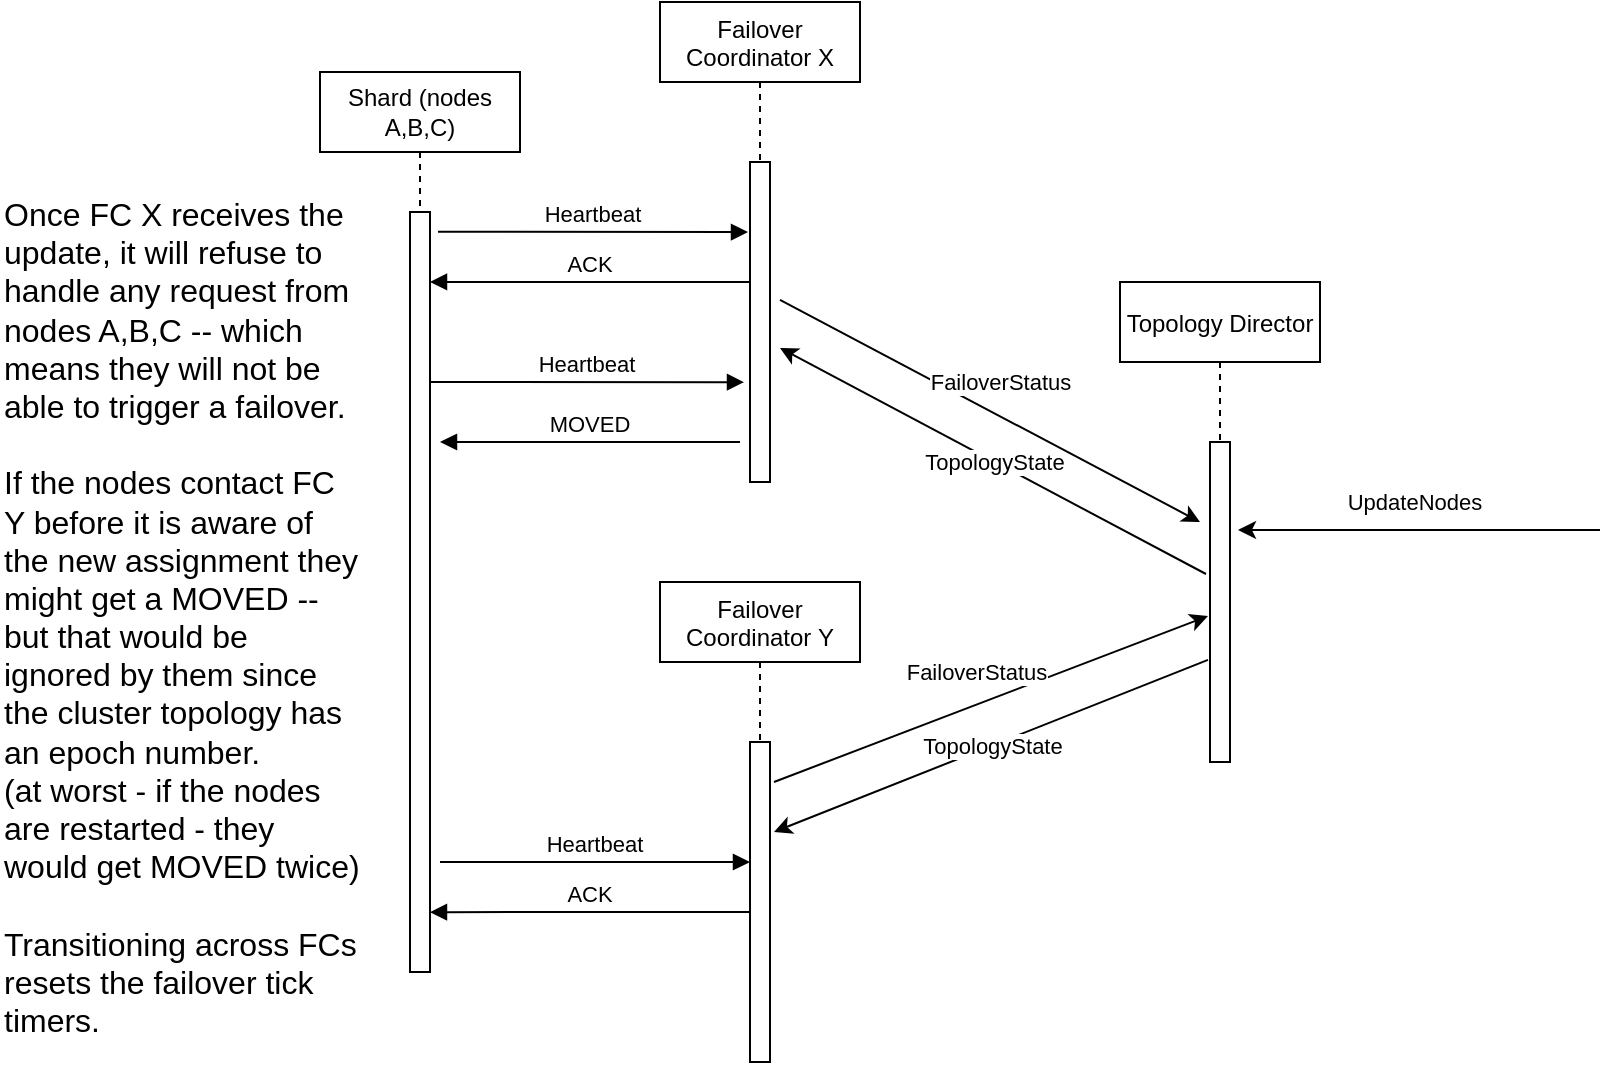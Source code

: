 <mxfile version="14.7.4" type="embed"><diagram id="kgpKYQtTHZ0yAKxKKP6v" name="Page-1"><mxGraphModel dx="1118" dy="725" grid="1" gridSize="10" guides="1" tooltips="1" connect="1" arrows="1" fold="1" page="1" pageScale="1" pageWidth="850" pageHeight="1100" math="0" shadow="0"><root><mxCell id="0"/><mxCell id="1" parent="0"/><mxCell id="3nuBFxr9cyL0pnOWT2aG-1" value="Shard (nodes A,B,C)" style="shape=umlLifeline;perimeter=lifelinePerimeter;container=1;collapsible=0;recursiveResize=0;rounded=0;shadow=0;strokeWidth=1;whiteSpace=wrap;" parent="1" vertex="1"><mxGeometry x="170" y="115" width="100" height="450" as="geometry"/></mxCell><mxCell id="3nuBFxr9cyL0pnOWT2aG-2" value="" style="points=[];perimeter=orthogonalPerimeter;rounded=0;shadow=0;strokeWidth=1;" parent="3nuBFxr9cyL0pnOWT2aG-1" vertex="1"><mxGeometry x="45" y="70" width="10" height="380" as="geometry"/></mxCell><mxCell id="EhbencE6YgEs9aWXQ3aB-10" value="ACK" style="verticalAlign=bottom;endArrow=block;shadow=0;strokeWidth=1;entryX=1;entryY=0.092;entryDx=0;entryDy=0;entryPerimeter=0;exitX=0;exitY=0.531;exitDx=0;exitDy=0;exitPerimeter=0;" parent="3nuBFxr9cyL0pnOWT2aG-1" source="EhbencE6YgEs9aWXQ3aB-7" edge="1"><mxGeometry relative="1" as="geometry"><mxPoint x="235" y="420.08" as="sourcePoint"/><mxPoint x="55" y="420.08" as="targetPoint"/></mxGeometry></mxCell><mxCell id="3nuBFxr9cyL0pnOWT2aG-5" value="Failover &#10;Coordinator X" style="shape=umlLifeline;perimeter=lifelinePerimeter;container=1;collapsible=0;recursiveResize=0;rounded=0;shadow=0;strokeWidth=1;" parent="1" vertex="1"><mxGeometry x="340" y="80" width="100" height="240" as="geometry"/></mxCell><mxCell id="3nuBFxr9cyL0pnOWT2aG-6" value="" style="points=[];perimeter=orthogonalPerimeter;rounded=0;shadow=0;strokeWidth=1;" parent="3nuBFxr9cyL0pnOWT2aG-5" vertex="1"><mxGeometry x="45" y="80" width="10" height="160" as="geometry"/></mxCell><mxCell id="3nuBFxr9cyL0pnOWT2aG-8" value="Heartbeat" style="verticalAlign=bottom;endArrow=block;shadow=0;strokeWidth=1;exitX=1.4;exitY=0.026;exitDx=0;exitDy=0;exitPerimeter=0;entryX=-0.1;entryY=0.219;entryDx=0;entryDy=0;entryPerimeter=0;" parent="1" source="3nuBFxr9cyL0pnOWT2aG-2" target="3nuBFxr9cyL0pnOWT2aG-6" edge="1"><mxGeometry relative="1" as="geometry"><mxPoint x="275" y="160" as="sourcePoint"/><mxPoint x="340" y="195" as="targetPoint"/></mxGeometry></mxCell><mxCell id="3nuBFxr9cyL0pnOWT2aG-9" value="ACK" style="verticalAlign=bottom;endArrow=block;shadow=0;strokeWidth=1;entryX=1;entryY=0.092;entryDx=0;entryDy=0;entryPerimeter=0;" parent="1" source="3nuBFxr9cyL0pnOWT2aG-6" target="3nuBFxr9cyL0pnOWT2aG-2" edge="1"><mxGeometry relative="1" as="geometry"><mxPoint x="240" y="200" as="sourcePoint"/><mxPoint x="180" y="220" as="targetPoint"/></mxGeometry></mxCell><mxCell id="EhbencE6YgEs9aWXQ3aB-2" value="Topology Director" style="shape=umlLifeline;perimeter=lifelinePerimeter;container=1;collapsible=0;recursiveResize=0;rounded=0;shadow=0;strokeWidth=1;" parent="1" vertex="1"><mxGeometry x="570" y="220" width="100" height="240" as="geometry"/></mxCell><mxCell id="EhbencE6YgEs9aWXQ3aB-3" value="" style="points=[];perimeter=orthogonalPerimeter;rounded=0;shadow=0;strokeWidth=1;" parent="EhbencE6YgEs9aWXQ3aB-2" vertex="1"><mxGeometry x="45" y="80" width="10" height="160" as="geometry"/></mxCell><mxCell id="EhbencE6YgEs9aWXQ3aB-4" value="Heartbeat" style="verticalAlign=bottom;endArrow=block;shadow=0;strokeWidth=1;entryX=-0.3;entryY=0.688;entryDx=0;entryDy=0;entryPerimeter=0;" parent="1" source="3nuBFxr9cyL0pnOWT2aG-2" target="3nuBFxr9cyL0pnOWT2aG-6" edge="1"><mxGeometry relative="1" as="geometry"><mxPoint x="170" y="260" as="sourcePoint"/><mxPoint x="340" y="270" as="targetPoint"/><Array as="points"><mxPoint x="230" y="270"/></Array></mxGeometry></mxCell><mxCell id="EhbencE6YgEs9aWXQ3aB-5" value="MOVED" style="verticalAlign=bottom;endArrow=block;shadow=0;strokeWidth=1;" parent="1" edge="1"><mxGeometry relative="1" as="geometry"><mxPoint x="380" y="300" as="sourcePoint"/><mxPoint x="230" y="300" as="targetPoint"/></mxGeometry></mxCell><mxCell id="EhbencE6YgEs9aWXQ3aB-6" value="Failover&#10;Coordinator Y" style="shape=umlLifeline;perimeter=lifelinePerimeter;container=1;collapsible=0;recursiveResize=0;rounded=0;shadow=0;strokeWidth=1;" parent="1" vertex="1"><mxGeometry x="340" y="370" width="100" height="240" as="geometry"/></mxCell><mxCell id="EhbencE6YgEs9aWXQ3aB-7" value="" style="points=[];perimeter=orthogonalPerimeter;rounded=0;shadow=0;strokeWidth=1;" parent="EhbencE6YgEs9aWXQ3aB-6" vertex="1"><mxGeometry x="45" y="80" width="10" height="160" as="geometry"/></mxCell><mxCell id="EhbencE6YgEs9aWXQ3aB-8" value="TopologyState" style="endArrow=classic;html=1;" parent="1" edge="1"><mxGeometry width="50" height="50" relative="1" as="geometry"><mxPoint x="613" y="366" as="sourcePoint"/><mxPoint x="400" y="253" as="targetPoint"/></mxGeometry></mxCell><mxCell id="EhbencE6YgEs9aWXQ3aB-11" value="TopologyState" style="endArrow=classic;html=1;entryX=1.2;entryY=0.281;entryDx=0;entryDy=0;entryPerimeter=0;exitX=-0.1;exitY=0.681;exitDx=0;exitDy=0;exitPerimeter=0;" parent="1" source="EhbencE6YgEs9aWXQ3aB-3" target="EhbencE6YgEs9aWXQ3aB-7" edge="1"><mxGeometry width="50" height="50" relative="1" as="geometry"><mxPoint x="624" y="346.96" as="sourcePoint"/><mxPoint x="408" y="249.04" as="targetPoint"/></mxGeometry></mxCell><mxCell id="EhbencE6YgEs9aWXQ3aB-9" value="Heartbeat" style="verticalAlign=bottom;endArrow=block;shadow=0;strokeWidth=1;entryX=0;entryY=0.375;entryDx=0;entryDy=0;entryPerimeter=0;" parent="1" target="EhbencE6YgEs9aWXQ3aB-7" edge="1"><mxGeometry relative="1" as="geometry"><mxPoint x="230" y="510" as="sourcePoint"/><mxPoint x="380" y="510.12" as="targetPoint"/></mxGeometry></mxCell><mxCell id="EhbencE6YgEs9aWXQ3aB-12" value="&lt;font style=&quot;font-size: 16px&quot;&gt;Once FC X receives the update, it will refuse to handle any request from nodes A,B,C -- which means they will not be able to trigger a failover.&lt;br&gt;&lt;br&gt;If the nodes contact FC Y before it is aware of the new assignment they might get a MOVED -- but that would be ignored by them since the cluster topology has an epoch number.&lt;br&gt;(at worst - if the nodes are restarted - they would get MOVED twice)&lt;br&gt;&lt;br&gt;Transitioning across FCs resets the failover tick timers.&lt;/font&gt;" style="text;html=1;strokeColor=none;fillColor=none;align=left;verticalAlign=top;whiteSpace=wrap;rounded=0;" parent="1" vertex="1"><mxGeometry x="10" y="170" width="180" height="410" as="geometry"/></mxCell><mxCell id="EhbencE6YgEs9aWXQ3aB-13" value="" style="endArrow=classic;html=1;entryX=1.4;entryY=0.275;entryDx=0;entryDy=0;entryPerimeter=0;" parent="1" target="EhbencE6YgEs9aWXQ3aB-3" edge="1"><mxGeometry width="50" height="50" relative="1" as="geometry"><mxPoint x="810" y="344" as="sourcePoint"/><mxPoint x="490" y="430" as="targetPoint"/></mxGeometry></mxCell><mxCell id="EhbencE6YgEs9aWXQ3aB-14" value="UpdateNodes" style="edgeLabel;html=1;align=center;verticalAlign=middle;resizable=0;points=[];" parent="EhbencE6YgEs9aWXQ3aB-13" vertex="1" connectable="0"><mxGeometry x="0.028" y="-4" relative="1" as="geometry"><mxPoint y="-10" as="offset"/></mxGeometry></mxCell><mxCell id="2" value="FailoverStatus" style="endArrow=classic;html=1;entryX=-0.5;entryY=0.25;entryDx=0;entryDy=0;entryPerimeter=0;exitX=1.5;exitY=0.431;exitDx=0;exitDy=0;exitPerimeter=0;" parent="1" source="3nuBFxr9cyL0pnOWT2aG-6" target="EhbencE6YgEs9aWXQ3aB-3" edge="1"><mxGeometry x="-0.02" y="15" width="50" height="50" relative="1" as="geometry"><mxPoint x="470" y="200" as="sourcePoint"/><mxPoint x="407" y="488.96" as="targetPoint"/><mxPoint as="offset"/></mxGeometry></mxCell><mxCell id="3" value="FailoverStatus" style="endArrow=classic;html=1;entryX=-0.1;entryY=0.544;entryDx=0;entryDy=0;entryPerimeter=0;" parent="1" target="EhbencE6YgEs9aWXQ3aB-3" edge="1"><mxGeometry x="-0.02" y="15" width="50" height="50" relative="1" as="geometry"><mxPoint x="397" y="470" as="sourcePoint"/><mxPoint x="760" y="711.04" as="targetPoint"/><mxPoint as="offset"/></mxGeometry></mxCell></root></mxGraphModel></diagram></mxfile>